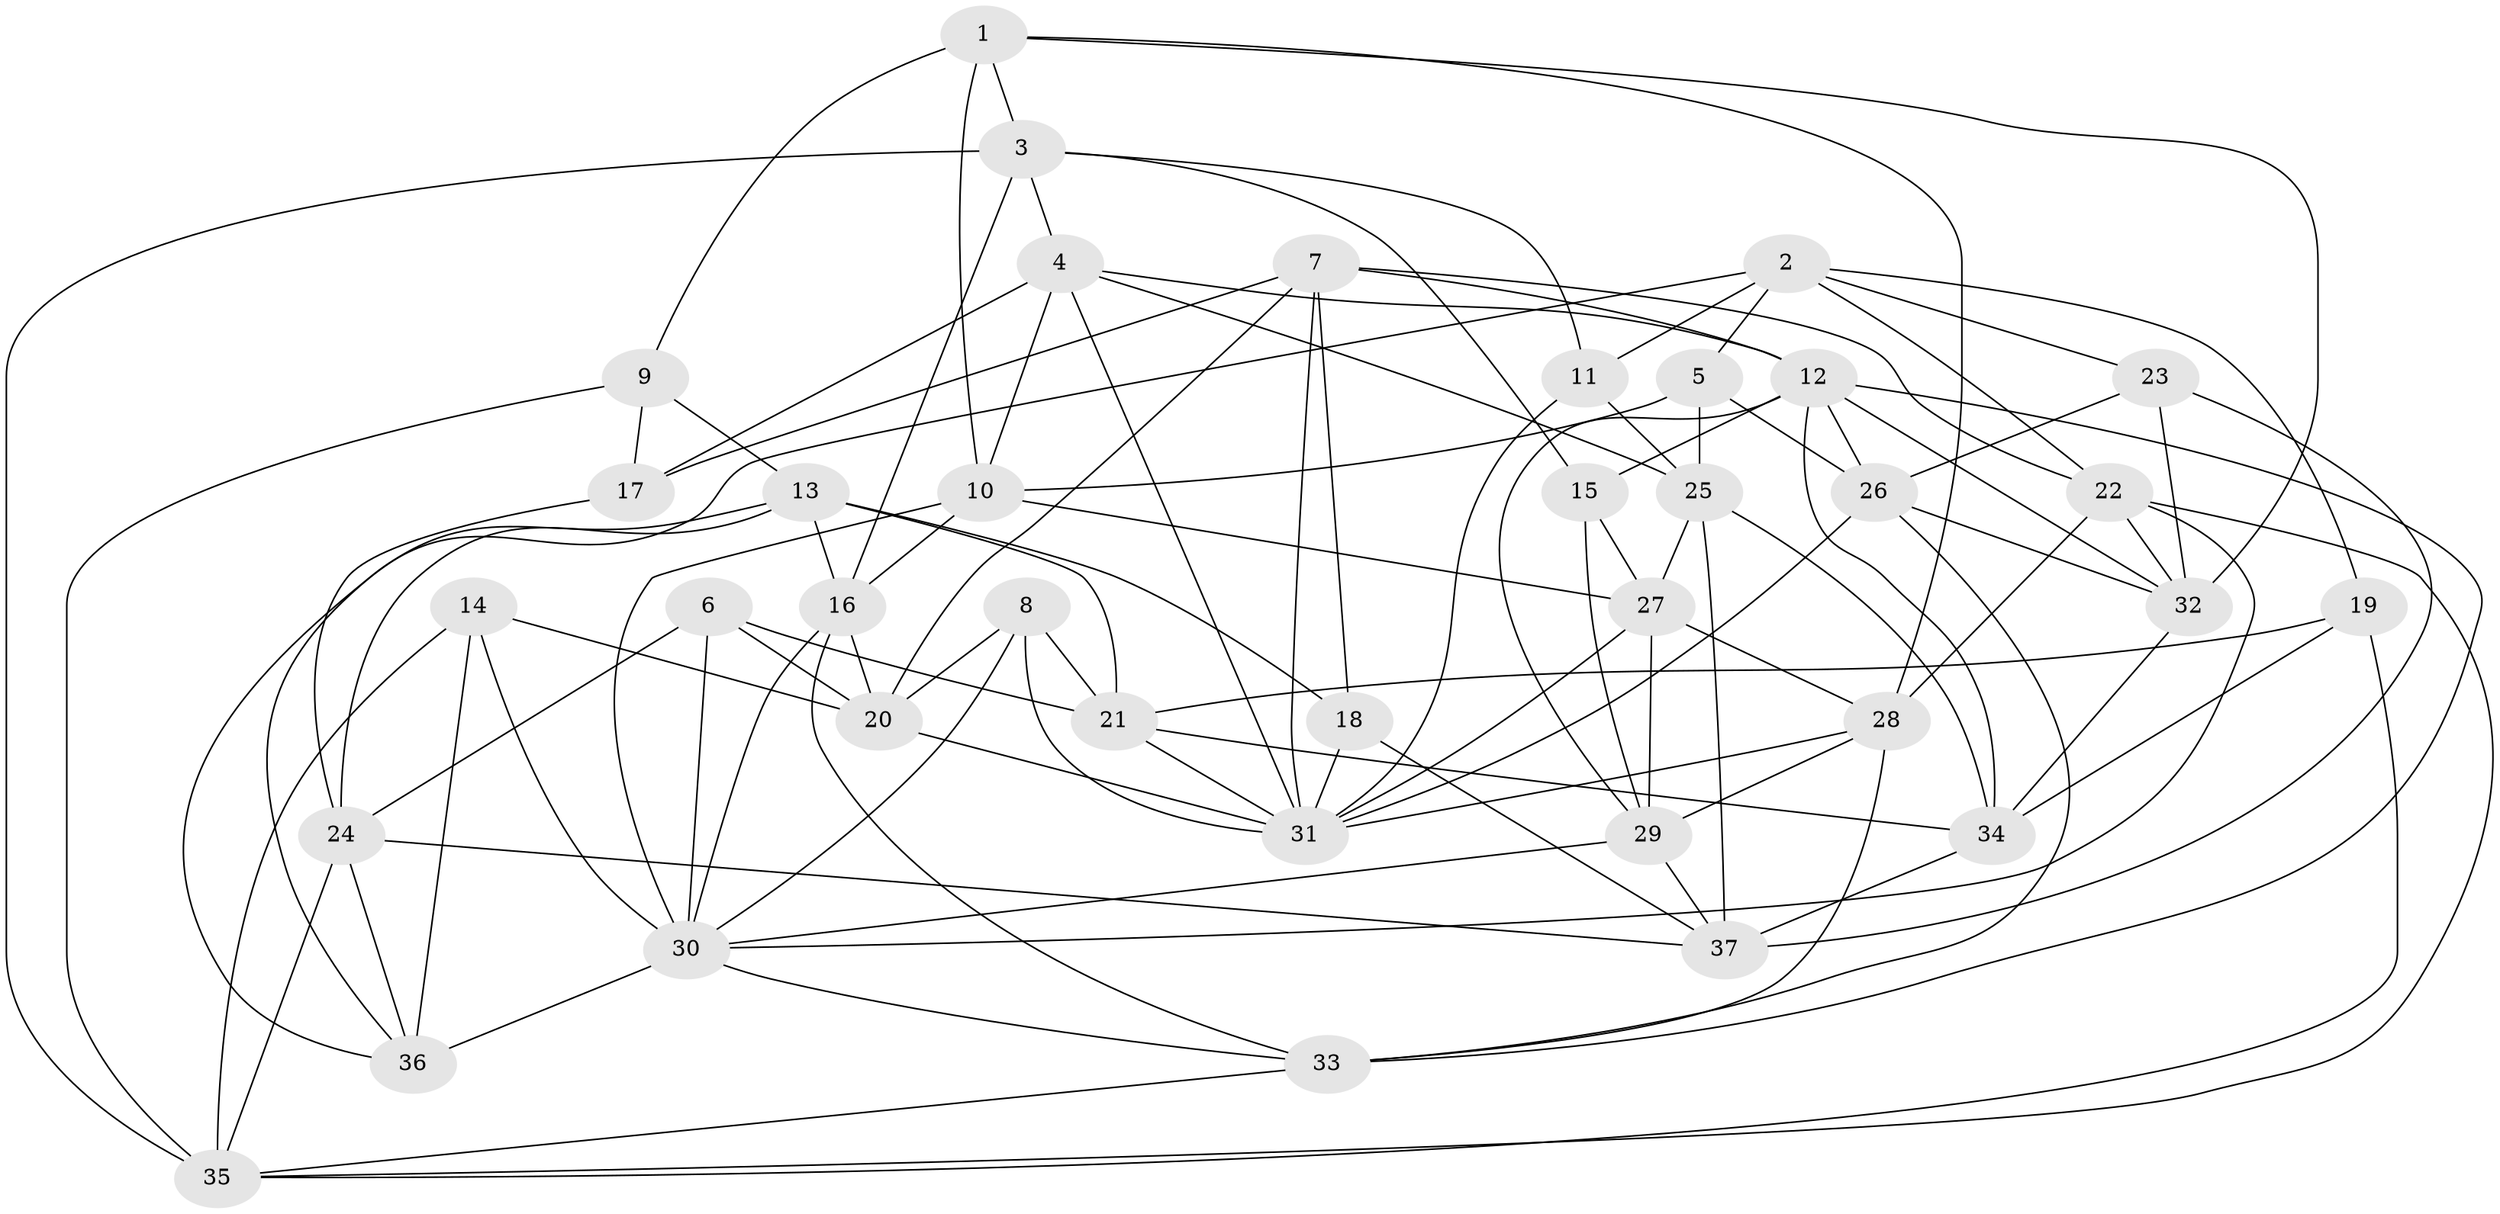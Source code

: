 // original degree distribution, {4: 1.0}
// Generated by graph-tools (version 1.1) at 2025/50/03/09/25 03:50:51]
// undirected, 37 vertices, 104 edges
graph export_dot {
graph [start="1"]
  node [color=gray90,style=filled];
  1;
  2;
  3;
  4;
  5;
  6;
  7;
  8;
  9;
  10;
  11;
  12;
  13;
  14;
  15;
  16;
  17;
  18;
  19;
  20;
  21;
  22;
  23;
  24;
  25;
  26;
  27;
  28;
  29;
  30;
  31;
  32;
  33;
  34;
  35;
  36;
  37;
  1 -- 3 [weight=1.0];
  1 -- 9 [weight=2.0];
  1 -- 10 [weight=1.0];
  1 -- 28 [weight=1.0];
  1 -- 32 [weight=1.0];
  2 -- 5 [weight=1.0];
  2 -- 11 [weight=1.0];
  2 -- 19 [weight=1.0];
  2 -- 22 [weight=1.0];
  2 -- 23 [weight=1.0];
  2 -- 36 [weight=1.0];
  3 -- 4 [weight=1.0];
  3 -- 11 [weight=1.0];
  3 -- 15 [weight=1.0];
  3 -- 16 [weight=1.0];
  3 -- 35 [weight=1.0];
  4 -- 10 [weight=1.0];
  4 -- 12 [weight=1.0];
  4 -- 17 [weight=1.0];
  4 -- 25 [weight=1.0];
  4 -- 31 [weight=1.0];
  5 -- 10 [weight=1.0];
  5 -- 25 [weight=1.0];
  5 -- 26 [weight=1.0];
  6 -- 20 [weight=1.0];
  6 -- 21 [weight=1.0];
  6 -- 24 [weight=1.0];
  6 -- 30 [weight=1.0];
  7 -- 12 [weight=1.0];
  7 -- 17 [weight=1.0];
  7 -- 18 [weight=1.0];
  7 -- 20 [weight=1.0];
  7 -- 22 [weight=1.0];
  7 -- 31 [weight=1.0];
  8 -- 20 [weight=1.0];
  8 -- 21 [weight=1.0];
  8 -- 30 [weight=1.0];
  8 -- 31 [weight=1.0];
  9 -- 13 [weight=1.0];
  9 -- 17 [weight=1.0];
  9 -- 35 [weight=2.0];
  10 -- 16 [weight=1.0];
  10 -- 27 [weight=1.0];
  10 -- 30 [weight=1.0];
  11 -- 25 [weight=1.0];
  11 -- 31 [weight=1.0];
  12 -- 15 [weight=1.0];
  12 -- 26 [weight=1.0];
  12 -- 29 [weight=1.0];
  12 -- 32 [weight=1.0];
  12 -- 33 [weight=1.0];
  12 -- 34 [weight=1.0];
  13 -- 16 [weight=1.0];
  13 -- 18 [weight=1.0];
  13 -- 21 [weight=1.0];
  13 -- 24 [weight=1.0];
  13 -- 36 [weight=1.0];
  14 -- 20 [weight=1.0];
  14 -- 30 [weight=1.0];
  14 -- 35 [weight=1.0];
  14 -- 36 [weight=1.0];
  15 -- 27 [weight=1.0];
  15 -- 29 [weight=1.0];
  16 -- 20 [weight=1.0];
  16 -- 30 [weight=1.0];
  16 -- 33 [weight=1.0];
  17 -- 24 [weight=1.0];
  18 -- 31 [weight=1.0];
  18 -- 37 [weight=1.0];
  19 -- 21 [weight=1.0];
  19 -- 34 [weight=1.0];
  19 -- 35 [weight=1.0];
  20 -- 31 [weight=1.0];
  21 -- 31 [weight=1.0];
  21 -- 34 [weight=1.0];
  22 -- 28 [weight=1.0];
  22 -- 30 [weight=1.0];
  22 -- 32 [weight=1.0];
  22 -- 35 [weight=1.0];
  23 -- 26 [weight=1.0];
  23 -- 32 [weight=1.0];
  23 -- 37 [weight=1.0];
  24 -- 35 [weight=1.0];
  24 -- 36 [weight=1.0];
  24 -- 37 [weight=1.0];
  25 -- 27 [weight=1.0];
  25 -- 34 [weight=1.0];
  25 -- 37 [weight=1.0];
  26 -- 31 [weight=1.0];
  26 -- 32 [weight=1.0];
  26 -- 33 [weight=1.0];
  27 -- 28 [weight=1.0];
  27 -- 29 [weight=1.0];
  27 -- 31 [weight=1.0];
  28 -- 29 [weight=1.0];
  28 -- 31 [weight=1.0];
  28 -- 33 [weight=1.0];
  29 -- 30 [weight=1.0];
  29 -- 37 [weight=1.0];
  30 -- 33 [weight=1.0];
  30 -- 36 [weight=2.0];
  32 -- 34 [weight=1.0];
  33 -- 35 [weight=1.0];
  34 -- 37 [weight=1.0];
}
